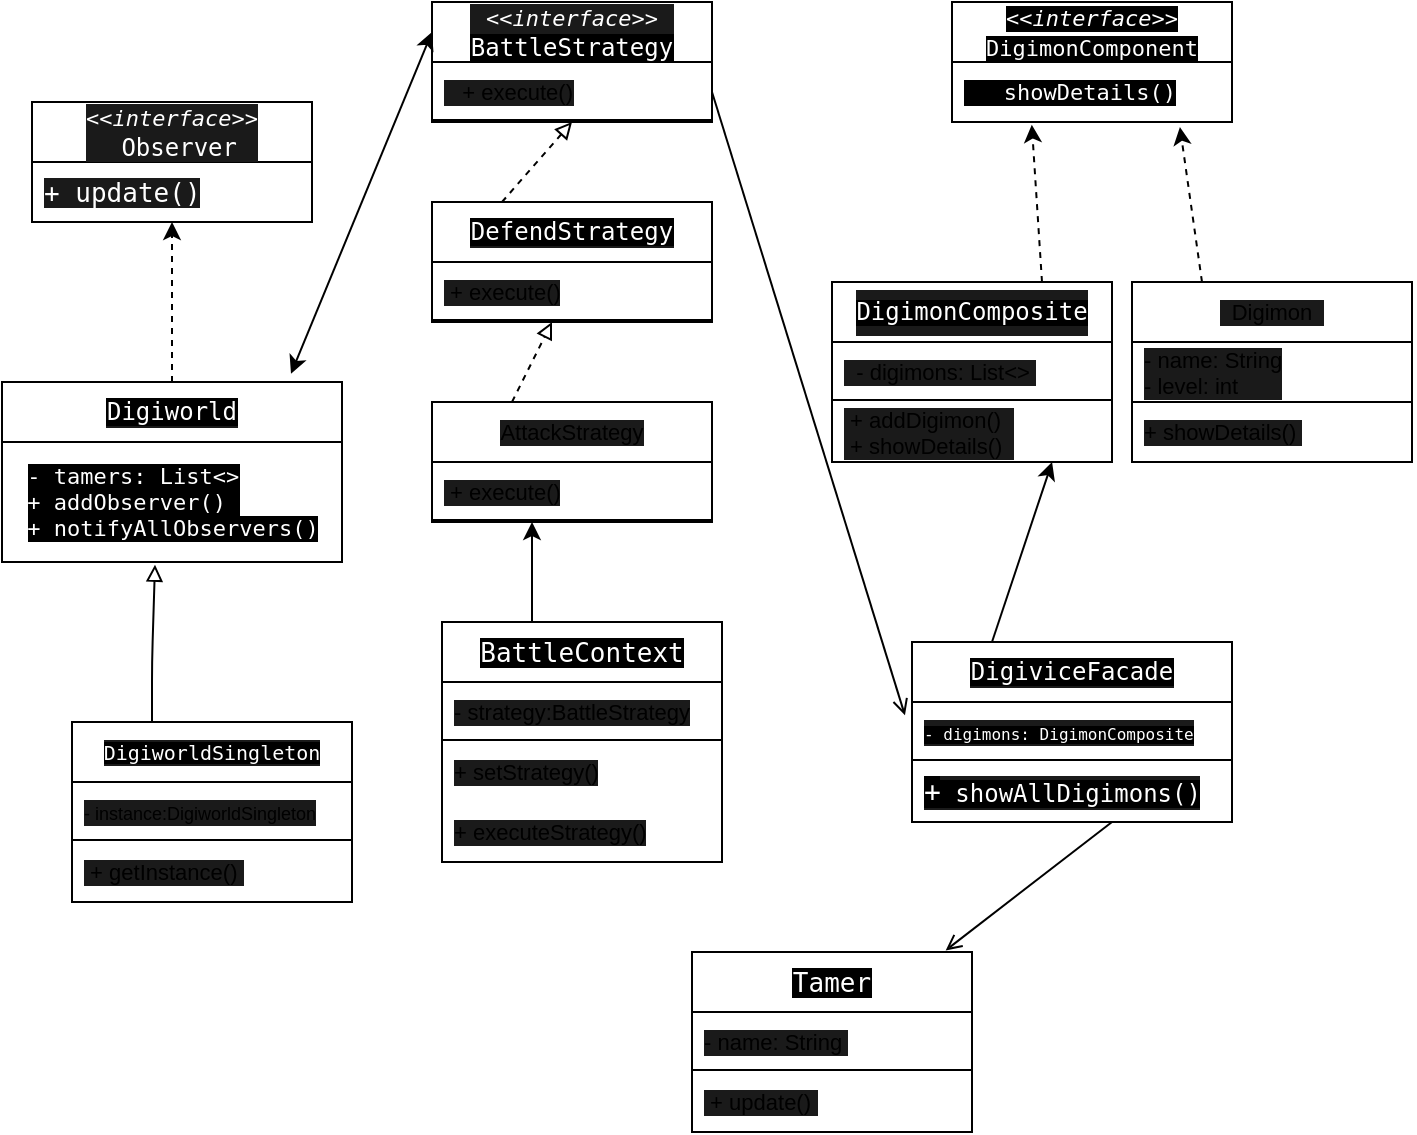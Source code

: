 <mxfile>
    <diagram id="-JHc41KaLcH_iKXS_0Lm" name="Page-1">
        <mxGraphModel dx="844" dy="359" grid="1" gridSize="10" guides="1" tooltips="1" connect="1" arrows="1" fold="1" page="1" pageScale="1" pageWidth="850" pageHeight="1100" math="0" shadow="0">
            <root>
                <mxCell id="0"/>
                <mxCell id="1" parent="0"/>
                <mxCell id="2" value="&lt;span style=&quot;color: rgb(255, 255, 255); font-family: &amp;quot;Söhne Mono&amp;quot;, Monaco, &amp;quot;Andale Mono&amp;quot;, &amp;quot;Ubuntu Mono&amp;quot;, monospace; text-align: left; background-color: rgb(0, 0, 0); font-size: 11px;&quot;&gt;&lt;i&gt;&amp;lt;&amp;lt;interface&amp;gt;&amp;gt;&lt;/i&gt;&lt;br&gt;DigimonComponent &lt;/span&gt;" style="swimlane;fontStyle=0;childLayout=stackLayout;horizontal=1;startSize=30;horizontalStack=0;resizeParent=1;resizeParentMax=0;resizeLast=0;collapsible=1;marginBottom=0;whiteSpace=wrap;html=1;" parent="1" vertex="1">
                    <mxGeometry x="610" y="30" width="140" height="60" as="geometry"/>
                </mxCell>
                <mxCell id="3" value="&lt;span style=&quot;color: rgb(255, 255, 255); font-family: &amp;quot;Söhne Mono&amp;quot;, Monaco, &amp;quot;Andale Mono&amp;quot;, &amp;quot;Ubuntu Mono&amp;quot;, monospace; background-color: rgb(0, 0, 0); font-size: 11px;&quot;&gt;&amp;nbsp; &amp;nbsp;showDetails() &lt;/span&gt;" style="text;align=left;verticalAlign=middle;spacingLeft=4;spacingRight=4;overflow=hidden;points=[[0,0.5],[1,0.5]];portConstraint=eastwest;rotatable=0;whiteSpace=wrap;html=1;" parent="2" vertex="1">
                    <mxGeometry y="30" width="140" height="30" as="geometry"/>
                </mxCell>
                <mxCell id="6" value="&amp;nbsp; Digimon&amp;nbsp;&amp;nbsp;" style="swimlane;fontStyle=0;childLayout=stackLayout;horizontal=1;startSize=30;horizontalStack=0;resizeParent=1;resizeParentMax=0;resizeLast=0;collapsible=1;marginBottom=0;whiteSpace=wrap;html=1;labelBackgroundColor=#1A1A1A;fontSize=11;" parent="1" vertex="1">
                    <mxGeometry x="700" y="170" width="140" height="90" as="geometry"/>
                </mxCell>
                <mxCell id="7" value="&lt;div&gt;- name: String&lt;/div&gt;&lt;div&gt;- level: int&amp;nbsp;&lt;/div&gt;" style="text;strokeColor=none;fillColor=none;align=left;verticalAlign=middle;spacingLeft=4;spacingRight=4;overflow=hidden;points=[[0,0.5],[1,0.5]];portConstraint=eastwest;rotatable=0;whiteSpace=wrap;html=1;labelBackgroundColor=#1A1A1A;fontSize=11;" parent="6" vertex="1">
                    <mxGeometry y="30" width="140" height="30" as="geometry"/>
                </mxCell>
                <mxCell id="24" value="" style="endArrow=none;html=1;fontSize=11;" parent="6" edge="1">
                    <mxGeometry width="50" height="50" relative="1" as="geometry">
                        <mxPoint y="60" as="sourcePoint"/>
                        <mxPoint x="140" y="60" as="targetPoint"/>
                    </mxGeometry>
                </mxCell>
                <mxCell id="8" value="+ showDetails()&amp;nbsp;" style="text;strokeColor=none;fillColor=none;align=left;verticalAlign=middle;spacingLeft=4;spacingRight=4;overflow=hidden;points=[[0,0.5],[1,0.5]];portConstraint=eastwest;rotatable=0;whiteSpace=wrap;html=1;labelBackgroundColor=#1A1A1A;fontSize=11;" parent="6" vertex="1">
                    <mxGeometry y="60" width="140" height="30" as="geometry"/>
                </mxCell>
                <mxCell id="10" value="&lt;p style=&quot;line-height: 0%;&quot;&gt;&lt;span style=&quot;color: rgb(255, 255, 255); font-family: &amp;quot;Söhne Mono&amp;quot;, Monaco, &amp;quot;Andale Mono&amp;quot;, &amp;quot;Ubuntu Mono&amp;quot;, monospace; text-align: left; background-color: rgb(0, 0, 0);&quot;&gt;&lt;font style=&quot;font-size: 12px;&quot;&gt;DigimonComposite&lt;/font&gt;&lt;/span&gt;&lt;/p&gt;" style="swimlane;fontStyle=0;childLayout=stackLayout;horizontal=1;startSize=30;horizontalStack=0;resizeParent=1;resizeParentMax=0;resizeLast=0;collapsible=1;marginBottom=0;whiteSpace=wrap;html=1;labelBackgroundColor=#1A1A1A;fontSize=11;" parent="1" vertex="1">
                    <mxGeometry x="550" y="170" width="140" height="90" as="geometry"/>
                </mxCell>
                <mxCell id="25" value="" style="endArrow=none;html=1;fontSize=12;" parent="10" edge="1">
                    <mxGeometry width="50" height="50" relative="1" as="geometry">
                        <mxPoint y="59" as="sourcePoint"/>
                        <mxPoint x="140" y="59" as="targetPoint"/>
                    </mxGeometry>
                </mxCell>
                <mxCell id="11" value="&lt;div&gt;&amp;nbsp; - digimons: List&amp;lt;&amp;gt;&amp;nbsp;&lt;br&gt;&lt;/div&gt;" style="text;strokeColor=none;fillColor=none;align=left;verticalAlign=middle;spacingLeft=4;spacingRight=4;overflow=hidden;points=[[0,0.5],[1,0.5]];portConstraint=eastwest;rotatable=0;whiteSpace=wrap;html=1;labelBackgroundColor=#1A1A1A;fontSize=11;" parent="10" vertex="1">
                    <mxGeometry y="30" width="140" height="30" as="geometry"/>
                </mxCell>
                <mxCell id="12" value="&lt;div&gt;&amp;nbsp;+ addDigimon()&lt;/div&gt;&lt;div&gt;&amp;nbsp;+ showDetails()&amp;nbsp;&amp;nbsp;&lt;/div&gt;" style="text;strokeColor=none;fillColor=none;align=left;verticalAlign=middle;spacingLeft=4;spacingRight=4;overflow=hidden;points=[[0,0.5],[1,0.5]];portConstraint=eastwest;rotatable=0;whiteSpace=wrap;html=1;labelBackgroundColor=#1A1A1A;fontSize=11;" parent="10" vertex="1">
                    <mxGeometry y="60" width="140" height="30" as="geometry"/>
                </mxCell>
                <mxCell id="14" value="&lt;span style=&quot;color: rgb(255, 255, 255); font-family: &amp;quot;Söhne Mono&amp;quot;, Monaco, &amp;quot;Andale Mono&amp;quot;, &amp;quot;Ubuntu Mono&amp;quot;, monospace; font-size: 12px; text-align: left; background-color: rgb(0, 0, 0);&quot;&gt;DigiviceFacade&lt;/span&gt;" style="swimlane;fontStyle=0;childLayout=stackLayout;horizontal=1;startSize=30;horizontalStack=0;resizeParent=1;resizeParentMax=0;resizeLast=0;collapsible=1;marginBottom=0;whiteSpace=wrap;html=1;labelBackgroundColor=#1A1A1A;fontSize=11;" parent="1" vertex="1">
                    <mxGeometry x="590" y="350" width="160" height="90" as="geometry"/>
                </mxCell>
                <mxCell id="15" value="&lt;span style=&quot;color: rgb(255, 255, 255); font-family: &amp;quot;Söhne Mono&amp;quot;, Monaco, &amp;quot;Andale Mono&amp;quot;, &amp;quot;Ubuntu Mono&amp;quot;, monospace; background-color: rgb(0, 0, 0);&quot;&gt; &lt;/span&gt;&lt;font style=&quot;font-size: 8px;&quot;&gt;&lt;span style=&quot;border: 0px solid rgb(217, 217, 227); box-sizing: border-box; --tw-border-spacing-x: 0; --tw-border-spacing-y: 0; --tw-translate-x: 0; --tw-translate-y: 0; --tw-rotate: 0; --tw-skew-x: 0; --tw-skew-y: 0; --tw-scale-x: 1; --tw-scale-y: 1; --tw-pan-x: ; --tw-pan-y: ; --tw-pinch-zoom: ; --tw-scroll-snap-strictness: proximity; --tw-gradient-from-position: ; --tw-gradient-via-position: ; --tw-gradient-to-position: ; --tw-ordinal: ; --tw-slashed-zero: ; --tw-numeric-figure: ; --tw-numeric-spacing: ; --tw-numeric-fraction: ; --tw-ring-inset: ; --tw-ring-offset-width: 0px; --tw-ring-offset-color: #fff; --tw-ring-color: rgba(69,89,164,0.5); --tw-ring-offset-shadow: 0 0 transparent; --tw-ring-shadow: 0 0 transparent; --tw-shadow: 0 0 transparent; --tw-shadow-colored: 0 0 transparent; --tw-blur: ; --tw-brightness: ; --tw-contrast: ; --tw-grayscale: ; --tw-hue-rotate: ; --tw-invert: ; --tw-saturate: ; --tw-sepia: ; --tw-drop-shadow: ; --tw-backdrop-blur: ; --tw-backdrop-brightness: ; --tw-backdrop-contrast: ; --tw-backdrop-grayscale: ; --tw-backdrop-hue-rotate: ; --tw-backdrop-invert: ; --tw-backdrop-opacity: ; --tw-backdrop-saturate: ; --tw-backdrop-sepia: ; color: rgb(255, 255, 255); font-family: &amp;quot;Söhne Mono&amp;quot;, Monaco, &amp;quot;Andale Mono&amp;quot;, &amp;quot;Ubuntu Mono&amp;quot;, monospace; background-color: rgb(0, 0, 0);&quot; class=&quot;hljs-operator&quot;&gt;-&lt;/span&gt;&lt;span style=&quot;color: rgb(255, 255, 255); font-family: &amp;quot;Söhne Mono&amp;quot;, Monaco, &amp;quot;Andale Mono&amp;quot;, &amp;quot;Ubuntu Mono&amp;quot;, monospace; background-color: rgb(0, 0, 0);&quot;&gt; digimons: DigimonComposite&lt;/span&gt;&lt;/font&gt;" style="text;strokeColor=none;fillColor=none;align=left;verticalAlign=middle;spacingLeft=4;spacingRight=4;overflow=hidden;points=[[0,0.5],[1,0.5]];portConstraint=eastwest;rotatable=0;whiteSpace=wrap;html=1;labelBackgroundColor=#1A1A1A;fontSize=11;" parent="14" vertex="1">
                    <mxGeometry y="30" width="160" height="30" as="geometry"/>
                </mxCell>
                <mxCell id="60" value="" style="endArrow=none;html=1;fontSize=8;" parent="14" edge="1">
                    <mxGeometry width="50" height="50" relative="1" as="geometry">
                        <mxPoint y="59" as="sourcePoint"/>
                        <mxPoint x="160" y="59" as="targetPoint"/>
                    </mxGeometry>
                </mxCell>
                <mxCell id="16" value="&lt;span style=&quot;color: rgb(255, 255, 255); font-family: &amp;quot;Söhne Mono&amp;quot;, Monaco, &amp;quot;Andale Mono&amp;quot;, &amp;quot;Ubuntu Mono&amp;quot;, monospace; font-size: 14px; background-color: rgb(0, 0, 0);&quot;&gt; &lt;/span&gt;&lt;span style=&quot;border: 0px solid rgb(217, 217, 227); box-sizing: border-box; --tw-border-spacing-x: 0; --tw-border-spacing-y: 0; --tw-translate-x: 0; --tw-translate-y: 0; --tw-rotate: 0; --tw-skew-x: 0; --tw-skew-y: 0; --tw-scale-x: 1; --tw-scale-y: 1; --tw-pan-x: ; --tw-pan-y: ; --tw-pinch-zoom: ; --tw-scroll-snap-strictness: proximity; --tw-gradient-from-position: ; --tw-gradient-via-position: ; --tw-gradient-to-position: ; --tw-ordinal: ; --tw-slashed-zero: ; --tw-numeric-figure: ; --tw-numeric-spacing: ; --tw-numeric-fraction: ; --tw-ring-inset: ; --tw-ring-offset-width: 0px; --tw-ring-offset-color: #fff; --tw-ring-color: rgba(69,89,164,0.5); --tw-ring-offset-shadow: 0 0 transparent; --tw-ring-shadow: 0 0 transparent; --tw-shadow: 0 0 transparent; --tw-shadow-colored: 0 0 transparent; --tw-blur: ; --tw-brightness: ; --tw-contrast: ; --tw-grayscale: ; --tw-hue-rotate: ; --tw-invert: ; --tw-saturate: ; --tw-sepia: ; --tw-drop-shadow: ; --tw-backdrop-blur: ; --tw-backdrop-brightness: ; --tw-backdrop-contrast: ; --tw-backdrop-grayscale: ; --tw-backdrop-hue-rotate: ; --tw-backdrop-invert: ; --tw-backdrop-opacity: ; --tw-backdrop-saturate: ; --tw-backdrop-sepia: ; color: rgb(255, 255, 255); font-family: &amp;quot;Söhne Mono&amp;quot;, Monaco, &amp;quot;Andale Mono&amp;quot;, &amp;quot;Ubuntu Mono&amp;quot;, monospace; font-size: 14px; background-color: rgb(0, 0, 0);&quot; class=&quot;hljs-operator&quot;&gt;+&lt;/span&gt;&lt;span style=&quot;color: rgb(255, 255, 255); font-family: &amp;quot;Söhne Mono&amp;quot;, Monaco, &amp;quot;Andale Mono&amp;quot;, &amp;quot;Ubuntu Mono&amp;quot;, monospace; font-size: 12px; background-color: rgb(0, 0, 0);&quot;&gt; showAllDigimons()&lt;/span&gt;" style="text;strokeColor=none;fillColor=none;align=left;verticalAlign=middle;spacingLeft=4;spacingRight=4;overflow=hidden;points=[[0,0.5],[1,0.5]];portConstraint=eastwest;rotatable=0;whiteSpace=wrap;html=1;labelBackgroundColor=#1A1A1A;fontSize=11;" parent="14" vertex="1">
                    <mxGeometry y="60" width="160" height="30" as="geometry"/>
                </mxCell>
                <mxCell id="18" value="&lt;i style=&quot;color: rgb(255, 255, 255); font-family: &amp;quot;Söhne Mono&amp;quot;, Monaco, &amp;quot;Andale Mono&amp;quot;, &amp;quot;Ubuntu Mono&amp;quot;, monospace; text-align: left;&quot;&gt;&amp;lt;&amp;lt;interface&amp;gt;&amp;gt;&lt;/i&gt;&lt;span style=&quot;color: rgb(255, 255, 255); font-family: &amp;quot;Söhne Mono&amp;quot;, Monaco, &amp;quot;Andale Mono&amp;quot;, &amp;quot;Ubuntu Mono&amp;quot;, monospace; font-size: 12px; text-align: left; background-color: rgb(26, 26, 26);&quot;&gt;&lt;br&gt;&amp;nbsp;Observer&lt;/span&gt;" style="swimlane;fontStyle=0;childLayout=stackLayout;horizontal=1;startSize=30;horizontalStack=0;resizeParent=1;resizeParentMax=0;resizeLast=0;collapsible=1;marginBottom=0;whiteSpace=wrap;html=1;labelBackgroundColor=#1A1A1A;fontSize=11;" parent="1" vertex="1">
                    <mxGeometry x="150" y="80" width="140" height="60" as="geometry"/>
                </mxCell>
                <mxCell id="27" value="" style="endArrow=none;html=1;fontSize=12;" parent="18" edge="1">
                    <mxGeometry width="50" height="50" relative="1" as="geometry">
                        <mxPoint y="60" as="sourcePoint"/>
                        <mxPoint x="140" y="60" as="targetPoint"/>
                        <Array as="points"/>
                    </mxGeometry>
                </mxCell>
                <mxCell id="19" value="&lt;span style=&quot;font-family: &amp;quot;Söhne Mono&amp;quot;, Monaco, &amp;quot;Andale Mono&amp;quot;, &amp;quot;Ubuntu Mono&amp;quot;, monospace; background-color: rgb(26, 26, 26);&quot;&gt;&lt;font style=&quot;font-size: 13px;&quot; color=&quot;#ffffff&quot;&gt;  + update() &lt;/font&gt;&lt;/span&gt;" style="text;fillColor=none;align=left;verticalAlign=middle;spacingLeft=4;spacingRight=4;overflow=hidden;points=[[0,0.5],[1,0.5]];portConstraint=eastwest;rotatable=0;whiteSpace=wrap;html=1;labelBackgroundColor=#1A1A1A;fontSize=11;" parent="18" vertex="1">
                    <mxGeometry y="30" width="140" height="30" as="geometry"/>
                </mxCell>
                <mxCell id="32" value="&lt;span style=&quot;color: rgb(255, 255, 255); font-family: &amp;quot;Söhne Mono&amp;quot;, Monaco, &amp;quot;Andale Mono&amp;quot;, &amp;quot;Ubuntu Mono&amp;quot;, monospace; text-align: left; background-color: rgb(0, 0, 0); font-size: 10px;&quot;&gt; DigiworldSingleton&lt;/span&gt;" style="swimlane;fontStyle=0;childLayout=stackLayout;horizontal=1;startSize=30;horizontalStack=0;resizeParent=1;resizeParentMax=0;resizeLast=0;collapsible=1;marginBottom=0;whiteSpace=wrap;html=1;labelBackgroundColor=#1A1A1A;fontSize=11;" parent="1" vertex="1">
                    <mxGeometry x="170" y="390" width="140" height="90" as="geometry"/>
                </mxCell>
                <mxCell id="33" value="&lt;font style=&quot;font-size: 9px;&quot;&gt;- instance:DigiworldSingleton&lt;/font&gt;" style="text;strokeColor=none;fillColor=none;align=left;verticalAlign=middle;spacingLeft=4;spacingRight=4;overflow=hidden;points=[[0,0.5],[1,0.5]];portConstraint=eastwest;rotatable=0;whiteSpace=wrap;html=1;labelBackgroundColor=#1A1A1A;fontSize=11;" parent="32" vertex="1">
                    <mxGeometry y="30" width="140" height="30" as="geometry"/>
                </mxCell>
                <mxCell id="26" value="" style="endArrow=none;html=1;fontSize=12;" parent="32" edge="1">
                    <mxGeometry width="50" height="50" relative="1" as="geometry">
                        <mxPoint y="59" as="sourcePoint"/>
                        <mxPoint x="140" y="59" as="targetPoint"/>
                        <Array as="points"/>
                    </mxGeometry>
                </mxCell>
                <mxCell id="34" value="&lt;div&gt;&amp;nbsp;+ getInstance()&amp;nbsp;&lt;br&gt;&lt;/div&gt;" style="text;strokeColor=none;fillColor=none;align=left;verticalAlign=middle;spacingLeft=4;spacingRight=4;overflow=hidden;points=[[0,0.5],[1,0.5]];portConstraint=eastwest;rotatable=0;whiteSpace=wrap;html=1;labelBackgroundColor=#1A1A1A;fontSize=11;" parent="32" vertex="1">
                    <mxGeometry y="60" width="140" height="30" as="geometry"/>
                </mxCell>
                <mxCell id="36" value="&lt;span style=&quot;color: rgb(255, 255, 255); font-family: &amp;quot;Söhne Mono&amp;quot;, Monaco, &amp;quot;Andale Mono&amp;quot;, &amp;quot;Ubuntu Mono&amp;quot;, monospace; font-size: 12px; text-align: left; background-color: rgb(0, 0, 0);&quot;&gt; Digiworld &lt;/span&gt;" style="swimlane;fontStyle=0;childLayout=stackLayout;horizontal=1;startSize=30;horizontalStack=0;resizeParent=1;resizeParentMax=0;resizeLast=0;collapsible=1;marginBottom=0;whiteSpace=wrap;html=1;labelBackgroundColor=#1A1A1A;fontSize=11;" parent="1" vertex="1">
                    <mxGeometry x="135" y="220" width="170" height="90" as="geometry"/>
                </mxCell>
                <mxCell id="65" value="&lt;div style=&quot;text-align: left; font-size: 11px;&quot;&gt;&lt;font style=&quot;font-size: 11px;&quot; face=&quot;Söhne Mono, Monaco, Andale Mono, Ubuntu Mono, monospace&quot;&gt;&lt;span style=&quot;background-color: rgb(0, 0, 0);&quot;&gt;- tamers: List&amp;lt;&amp;gt;&lt;/span&gt;&lt;/font&gt;&lt;/div&gt;&lt;div style=&quot;text-align: left; font-size: 11px;&quot;&gt;&lt;font style=&quot;font-size: 11px;&quot; face=&quot;Söhne Mono, Monaco, Andale Mono, Ubuntu Mono, monospace&quot;&gt;&lt;span style=&quot;background-color: rgb(0, 0, 0);&quot;&gt;+ addObserver()&amp;nbsp;&lt;/span&gt;&lt;/font&gt;&lt;/div&gt;&lt;div style=&quot;text-align: left; font-size: 11px;&quot;&gt;&lt;font style=&quot;font-size: 11px;&quot; face=&quot;Söhne Mono, Monaco, Andale Mono, Ubuntu Mono, monospace&quot;&gt;&lt;span style=&quot;background-color: rgb(0, 0, 0);&quot;&gt;+ notifyAllObservers()&lt;/span&gt;&lt;/font&gt;&lt;/div&gt;" style="text;html=1;align=center;verticalAlign=middle;resizable=0;points=[];autosize=1;strokeColor=none;fillColor=none;fontSize=12;fontColor=#FFFFFF;" parent="36" vertex="1">
                    <mxGeometry y="30" width="170" height="60" as="geometry"/>
                </mxCell>
                <mxCell id="40" value="AttackStrategy" style="swimlane;fontStyle=0;childLayout=stackLayout;horizontal=1;startSize=30;horizontalStack=0;resizeParent=1;resizeParentMax=0;resizeLast=0;collapsible=1;marginBottom=0;whiteSpace=wrap;html=1;labelBackgroundColor=#1A1A1A;fontSize=11;" parent="1" vertex="1">
                    <mxGeometry x="350" y="230" width="140" height="60" as="geometry"/>
                </mxCell>
                <mxCell id="41" value="&amp;nbsp;+ execute()" style="text;strokeColor=none;fillColor=none;align=left;verticalAlign=middle;spacingLeft=4;spacingRight=4;overflow=hidden;points=[[0,0.5],[1,0.5]];portConstraint=eastwest;rotatable=0;whiteSpace=wrap;html=1;labelBackgroundColor=#1A1A1A;fontSize=11;" parent="40" vertex="1">
                    <mxGeometry y="30" width="140" height="30" as="geometry"/>
                </mxCell>
                <mxCell id="29" value="" style="endArrow=none;html=1;fontSize=12;" parent="40" edge="1">
                    <mxGeometry width="50" height="50" relative="1" as="geometry">
                        <mxPoint y="59" as="sourcePoint"/>
                        <mxPoint x="140" y="59" as="targetPoint"/>
                        <Array as="points"/>
                    </mxGeometry>
                </mxCell>
                <mxCell id="44" value="&lt;span style=&quot;color: rgb(255, 255, 255); font-family: &amp;quot;Söhne Mono&amp;quot;, Monaco, &amp;quot;Andale Mono&amp;quot;, &amp;quot;Ubuntu Mono&amp;quot;, monospace; font-size: 13px; text-align: left; background-color: rgb(0, 0, 0);&quot;&gt;Tamer&lt;/span&gt;" style="swimlane;fontStyle=0;childLayout=stackLayout;horizontal=1;startSize=30;horizontalStack=0;resizeParent=1;resizeParentMax=0;resizeLast=0;collapsible=1;marginBottom=0;whiteSpace=wrap;html=1;labelBackgroundColor=#1A1A1A;fontSize=11;" parent="1" vertex="1">
                    <mxGeometry x="480" y="505" width="140" height="90" as="geometry"/>
                </mxCell>
                <mxCell id="30" value="" style="endArrow=none;html=1;fontSize=12;" parent="44" edge="1">
                    <mxGeometry width="50" height="50" relative="1" as="geometry">
                        <mxPoint y="59" as="sourcePoint"/>
                        <mxPoint x="140" y="59" as="targetPoint"/>
                        <Array as="points"/>
                    </mxGeometry>
                </mxCell>
                <mxCell id="45" value="- name: String&amp;nbsp;" style="text;strokeColor=none;fillColor=none;align=left;verticalAlign=middle;spacingLeft=4;spacingRight=4;overflow=hidden;points=[[0,0.5],[1,0.5]];portConstraint=eastwest;rotatable=0;whiteSpace=wrap;html=1;labelBackgroundColor=#1A1A1A;fontSize=11;" parent="44" vertex="1">
                    <mxGeometry y="30" width="140" height="30" as="geometry"/>
                </mxCell>
                <mxCell id="46" value="&amp;nbsp;+ update()&amp;nbsp;" style="text;strokeColor=none;fillColor=none;align=left;verticalAlign=middle;spacingLeft=4;spacingRight=4;overflow=hidden;points=[[0,0.5],[1,0.5]];portConstraint=eastwest;rotatable=0;whiteSpace=wrap;html=1;labelBackgroundColor=#1A1A1A;fontSize=11;" parent="44" vertex="1">
                    <mxGeometry y="60" width="140" height="30" as="geometry"/>
                </mxCell>
                <mxCell id="56" value="&lt;i style=&quot;color: rgb(255, 255, 255); font-family: &amp;quot;Söhne Mono&amp;quot;, Monaco, &amp;quot;Andale Mono&amp;quot;, &amp;quot;Ubuntu Mono&amp;quot;, monospace; text-align: left;&quot;&gt;&amp;lt;&amp;lt;interface&amp;gt;&amp;gt;&lt;/i&gt;&lt;span style=&quot;color: rgb(255, 255, 255); font-family: &amp;quot;Söhne Mono&amp;quot;, Monaco, &amp;quot;Andale Mono&amp;quot;, &amp;quot;Ubuntu Mono&amp;quot;, monospace; font-size: 12px; text-align: left; background-color: rgb(0, 0, 0);&quot;&gt;&lt;br&gt;BattleStrategy &lt;/span&gt;" style="swimlane;fontStyle=0;childLayout=stackLayout;horizontal=1;startSize=30;horizontalStack=0;resizeParent=1;resizeParentMax=0;resizeLast=0;collapsible=1;marginBottom=0;whiteSpace=wrap;html=1;labelBackgroundColor=#1A1A1A;fontSize=11;" parent="1" vertex="1">
                    <mxGeometry x="350" y="30" width="140" height="60" as="geometry"/>
                </mxCell>
                <mxCell id="57" value="&amp;nbsp; &amp;nbsp;+ execute()" style="text;strokeColor=none;fillColor=none;align=left;verticalAlign=middle;spacingLeft=4;spacingRight=4;overflow=hidden;points=[[0,0.5],[1,0.5]];portConstraint=eastwest;rotatable=0;whiteSpace=wrap;html=1;labelBackgroundColor=#1A1A1A;fontSize=11;" parent="56" vertex="1">
                    <mxGeometry y="30" width="140" height="30" as="geometry"/>
                </mxCell>
                <mxCell id="31" value="" style="endArrow=none;html=1;fontSize=12;" parent="56" edge="1">
                    <mxGeometry width="50" height="50" relative="1" as="geometry">
                        <mxPoint y="59" as="sourcePoint"/>
                        <mxPoint x="140" y="59" as="targetPoint"/>
                        <Array as="points"/>
                    </mxGeometry>
                </mxCell>
                <mxCell id="67" value="&lt;span style=&quot;color: rgb(255, 255, 255); font-family: &amp;quot;Söhne Mono&amp;quot;, Monaco, &amp;quot;Andale Mono&amp;quot;, &amp;quot;Ubuntu Mono&amp;quot;, monospace; font-size: 12px; text-align: left; background-color: rgb(0, 0, 0);&quot;&gt;DefendStrategy&lt;/span&gt;" style="swimlane;fontStyle=0;childLayout=stackLayout;horizontal=1;startSize=30;horizontalStack=0;resizeParent=1;resizeParentMax=0;resizeLast=0;collapsible=1;marginBottom=0;whiteSpace=wrap;html=1;labelBackgroundColor=#1A1A1A;fontSize=11;" parent="1" vertex="1">
                    <mxGeometry x="350" y="130" width="140" height="60" as="geometry"/>
                </mxCell>
                <mxCell id="69" value="" style="endArrow=none;html=1;fontSize=12;" parent="67" edge="1">
                    <mxGeometry width="50" height="50" relative="1" as="geometry">
                        <mxPoint y="59" as="sourcePoint"/>
                        <mxPoint x="140" y="59" as="targetPoint"/>
                        <Array as="points"/>
                    </mxGeometry>
                </mxCell>
                <mxCell id="68" value="&amp;nbsp;+ execute()" style="text;strokeColor=none;fillColor=none;align=left;verticalAlign=middle;spacingLeft=4;spacingRight=4;overflow=hidden;points=[[0,0.5],[1,0.5]];portConstraint=eastwest;rotatable=0;whiteSpace=wrap;html=1;labelBackgroundColor=#1A1A1A;fontSize=11;" parent="67" vertex="1">
                    <mxGeometry y="30" width="140" height="30" as="geometry"/>
                </mxCell>
                <mxCell id="72" value="&lt;span style=&quot;color: rgb(255, 255, 255); font-family: &amp;quot;Söhne Mono&amp;quot;, Monaco, &amp;quot;Andale Mono&amp;quot;, &amp;quot;Ubuntu Mono&amp;quot;, monospace; font-size: 13px; text-align: left; background-color: rgb(0, 0, 0);&quot;&gt;BattleContext&lt;/span&gt;" style="swimlane;fontStyle=0;childLayout=stackLayout;horizontal=1;startSize=30;horizontalStack=0;resizeParent=1;resizeParentMax=0;resizeLast=0;collapsible=1;marginBottom=0;whiteSpace=wrap;html=1;labelBackgroundColor=#1A1A1A;fontSize=11;" parent="1" vertex="1">
                    <mxGeometry x="355" y="340" width="140" height="120" as="geometry"/>
                </mxCell>
                <mxCell id="73" value="- strategy:BattleStrategy" style="text;strokeColor=none;fillColor=none;align=left;verticalAlign=middle;spacingLeft=4;spacingRight=4;overflow=hidden;points=[[0,0.5],[1,0.5]];portConstraint=eastwest;rotatable=0;whiteSpace=wrap;html=1;labelBackgroundColor=#1A1A1A;fontSize=11;" parent="72" vertex="1">
                    <mxGeometry y="30" width="140" height="30" as="geometry"/>
                </mxCell>
                <mxCell id="74" value="" style="endArrow=none;html=1;fontSize=12;" parent="72" edge="1">
                    <mxGeometry width="50" height="50" relative="1" as="geometry">
                        <mxPoint y="59" as="sourcePoint"/>
                        <mxPoint x="140" y="59" as="targetPoint"/>
                        <Array as="points"/>
                    </mxGeometry>
                </mxCell>
                <mxCell id="75" value="+ setStrategy()" style="text;strokeColor=none;fillColor=none;align=left;verticalAlign=middle;spacingLeft=4;spacingRight=4;overflow=hidden;points=[[0,0.5],[1,0.5]];portConstraint=eastwest;rotatable=0;whiteSpace=wrap;html=1;labelBackgroundColor=#1A1A1A;fontSize=11;" parent="72" vertex="1">
                    <mxGeometry y="60" width="140" height="30" as="geometry"/>
                </mxCell>
                <mxCell id="76" value="+ executeStrategy()" style="text;strokeColor=none;fillColor=none;align=left;verticalAlign=middle;spacingLeft=4;spacingRight=4;overflow=hidden;points=[[0,0.5],[1,0.5]];portConstraint=eastwest;rotatable=0;whiteSpace=wrap;html=1;labelBackgroundColor=#1A1A1A;fontSize=11;" parent="72" vertex="1">
                    <mxGeometry y="90" width="140" height="30" as="geometry"/>
                </mxCell>
                <mxCell id="77" value="" style="endArrow=classic;html=1;fontSize=13;fontColor=#FFFFFF;exitX=0.25;exitY=0;exitDx=0;exitDy=0;dashed=1;entryX=0.814;entryY=1.084;entryDx=0;entryDy=0;entryPerimeter=0;" parent="1" source="6" target="3" edge="1">
                    <mxGeometry width="50" height="50" relative="1" as="geometry">
                        <mxPoint x="706" y="93" as="sourcePoint"/>
                        <mxPoint x="720" y="100" as="targetPoint"/>
                    </mxGeometry>
                </mxCell>
                <mxCell id="78" value="" style="endArrow=classic;html=1;fontSize=13;fontColor=#FFFFFF;entryX=0.285;entryY=1.045;entryDx=0;entryDy=0;entryPerimeter=0;exitX=0.75;exitY=0;exitDx=0;exitDy=0;dashed=1;" parent="1" source="10" target="3" edge="1">
                    <mxGeometry width="50" height="50" relative="1" as="geometry">
                        <mxPoint x="620" y="160" as="sourcePoint"/>
                        <mxPoint x="629.5" y="170" as="targetPoint"/>
                    </mxGeometry>
                </mxCell>
                <mxCell id="79" value="" style="endArrow=classic;html=1;fontSize=13;fontColor=#FFFFFF;entryX=0.786;entryY=1;entryDx=0;entryDy=0;entryPerimeter=0;" parent="1" target="12" edge="1">
                    <mxGeometry width="50" height="50" relative="1" as="geometry">
                        <mxPoint x="630" y="350" as="sourcePoint"/>
                        <mxPoint x="630" y="270" as="targetPoint"/>
                    </mxGeometry>
                </mxCell>
                <mxCell id="80" value="" style="endArrow=classic;html=1;fontSize=13;fontColor=#FFFFFF;exitX=0.5;exitY=0;exitDx=0;exitDy=0;dashed=1;" parent="1" source="36" edge="1">
                    <mxGeometry width="50" height="50" relative="1" as="geometry">
                        <mxPoint x="230.5" y="142.52" as="sourcePoint"/>
                        <mxPoint x="220" y="140" as="targetPoint"/>
                    </mxGeometry>
                </mxCell>
                <mxCell id="81" value="" style="endArrow=block;html=1;fontSize=13;fontColor=#FFFFFF;endFill=0;entryX=0.45;entryY=1.022;entryDx=0;entryDy=0;entryPerimeter=0;" parent="1" target="65" edge="1">
                    <mxGeometry width="50" height="50" relative="1" as="geometry">
                        <mxPoint x="210" y="390" as="sourcePoint"/>
                        <mxPoint x="210" y="320" as="targetPoint"/>
                        <Array as="points">
                            <mxPoint x="210" y="360"/>
                        </Array>
                    </mxGeometry>
                </mxCell>
                <mxCell id="82" value="" style="endArrow=classic;startArrow=classic;html=1;fontSize=13;fontColor=#FFFFFF;exitX=0.85;exitY=-0.046;exitDx=0;exitDy=0;exitPerimeter=0;entryX=0;entryY=0.25;entryDx=0;entryDy=0;" parent="1" source="36" target="56" edge="1">
                    <mxGeometry width="50" height="50" relative="1" as="geometry">
                        <mxPoint x="370" y="230" as="sourcePoint"/>
                        <mxPoint x="420" y="180" as="targetPoint"/>
                    </mxGeometry>
                </mxCell>
                <mxCell id="83" value="" style="endArrow=block;html=1;fontSize=13;fontColor=#FFFFFF;endFill=0;exitX=0.25;exitY=0;exitDx=0;exitDy=0;dashed=1;" parent="1" source="67" edge="1">
                    <mxGeometry width="50" height="50" relative="1" as="geometry">
                        <mxPoint x="400" y="120" as="sourcePoint"/>
                        <mxPoint x="420" y="90" as="targetPoint"/>
                        <Array as="points"/>
                    </mxGeometry>
                </mxCell>
                <mxCell id="85" value="" style="endArrow=block;html=1;fontSize=13;fontColor=#FFFFFF;endFill=0;dashed=1;" parent="1" edge="1">
                    <mxGeometry width="50" height="50" relative="1" as="geometry">
                        <mxPoint x="390" y="230" as="sourcePoint"/>
                        <mxPoint x="410" y="190" as="targetPoint"/>
                        <Array as="points"/>
                    </mxGeometry>
                </mxCell>
                <mxCell id="87" value="" style="endArrow=classic;html=1;fontSize=13;fontColor=#FFFFFF;" parent="1" edge="1">
                    <mxGeometry width="50" height="50" relative="1" as="geometry">
                        <mxPoint x="400" y="340" as="sourcePoint"/>
                        <mxPoint x="400" y="290" as="targetPoint"/>
                    </mxGeometry>
                </mxCell>
                <mxCell id="89" value="" style="endArrow=open;html=1;fontSize=13;fontColor=#FFFFFF;entryX=0.906;entryY=-0.009;entryDx=0;entryDy=0;entryPerimeter=0;endFill=0;" parent="1" target="44" edge="1">
                    <mxGeometry width="50" height="50" relative="1" as="geometry">
                        <mxPoint x="690" y="440" as="sourcePoint"/>
                        <mxPoint x="760" y="530" as="targetPoint"/>
                    </mxGeometry>
                </mxCell>
                <mxCell id="90" value="" style="endArrow=open;html=1;endFill=0;exitX=1;exitY=0.5;exitDx=0;exitDy=0;entryX=-0.022;entryY=0.223;entryDx=0;entryDy=0;entryPerimeter=0;" parent="1" source="57" target="15" edge="1">
                    <mxGeometry width="50" height="50" relative="1" as="geometry">
                        <mxPoint x="510" y="180" as="sourcePoint"/>
                        <mxPoint x="530" y="320" as="targetPoint"/>
                    </mxGeometry>
                </mxCell>
            </root>
        </mxGraphModel>
    </diagram>
</mxfile>